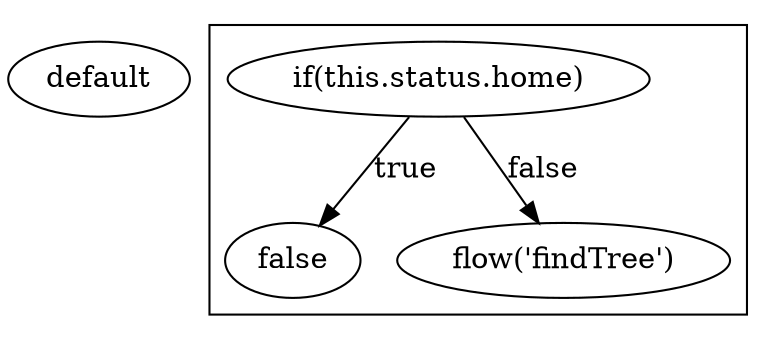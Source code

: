 digraph {

// Terminal state transition nodes
goHome[label="default", shape="ellipse"]
forrage[label="false", shape="ellipse"]
findTree[label="flow('findTree')", shape="ellipse"]

// State clusters -- the first node defined is taken to be the root!!!!
subgraph clusterdefault {
	// root
	home [label="if(this.status.home)"];

	// whatever else
	home -> forrage [label="true"];
	home -> findTree [label="false"];
}

}
